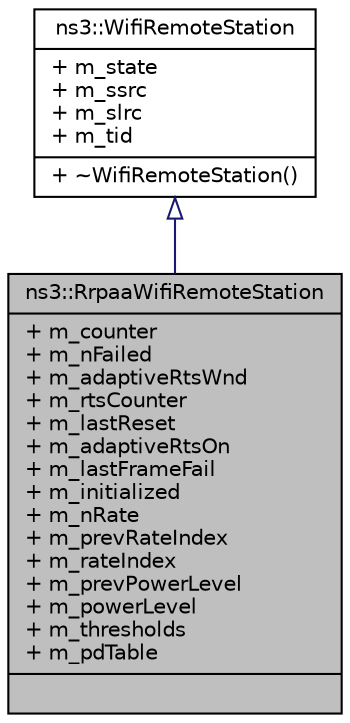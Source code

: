 digraph "ns3::RrpaaWifiRemoteStation"
{
  edge [fontname="Helvetica",fontsize="10",labelfontname="Helvetica",labelfontsize="10"];
  node [fontname="Helvetica",fontsize="10",shape=record];
  Node1 [label="{ns3::RrpaaWifiRemoteStation\n|+ m_counter\l+ m_nFailed\l+ m_adaptiveRtsWnd\l+ m_rtsCounter\l+ m_lastReset\l+ m_adaptiveRtsOn\l+ m_lastFrameFail\l+ m_initialized\l+ m_nRate\l+ m_prevRateIndex\l+ m_rateIndex\l+ m_prevPowerLevel\l+ m_powerLevel\l+ m_thresholds\l+ m_pdTable\l|}",height=0.2,width=0.4,color="black", fillcolor="grey75", style="filled", fontcolor="black"];
  Node2 -> Node1 [dir="back",color="midnightblue",fontsize="10",style="solid",arrowtail="onormal"];
  Node2 [label="{ns3::WifiRemoteStation\n|+ m_state\l+ m_ssrc\l+ m_slrc\l+ m_tid\l|+ ~WifiRemoteStation()\l}",height=0.2,width=0.4,color="black", fillcolor="white", style="filled",URL="$de/db6/structns3_1_1WifiRemoteStation.html",tooltip="hold per-remote-station state. "];
}
